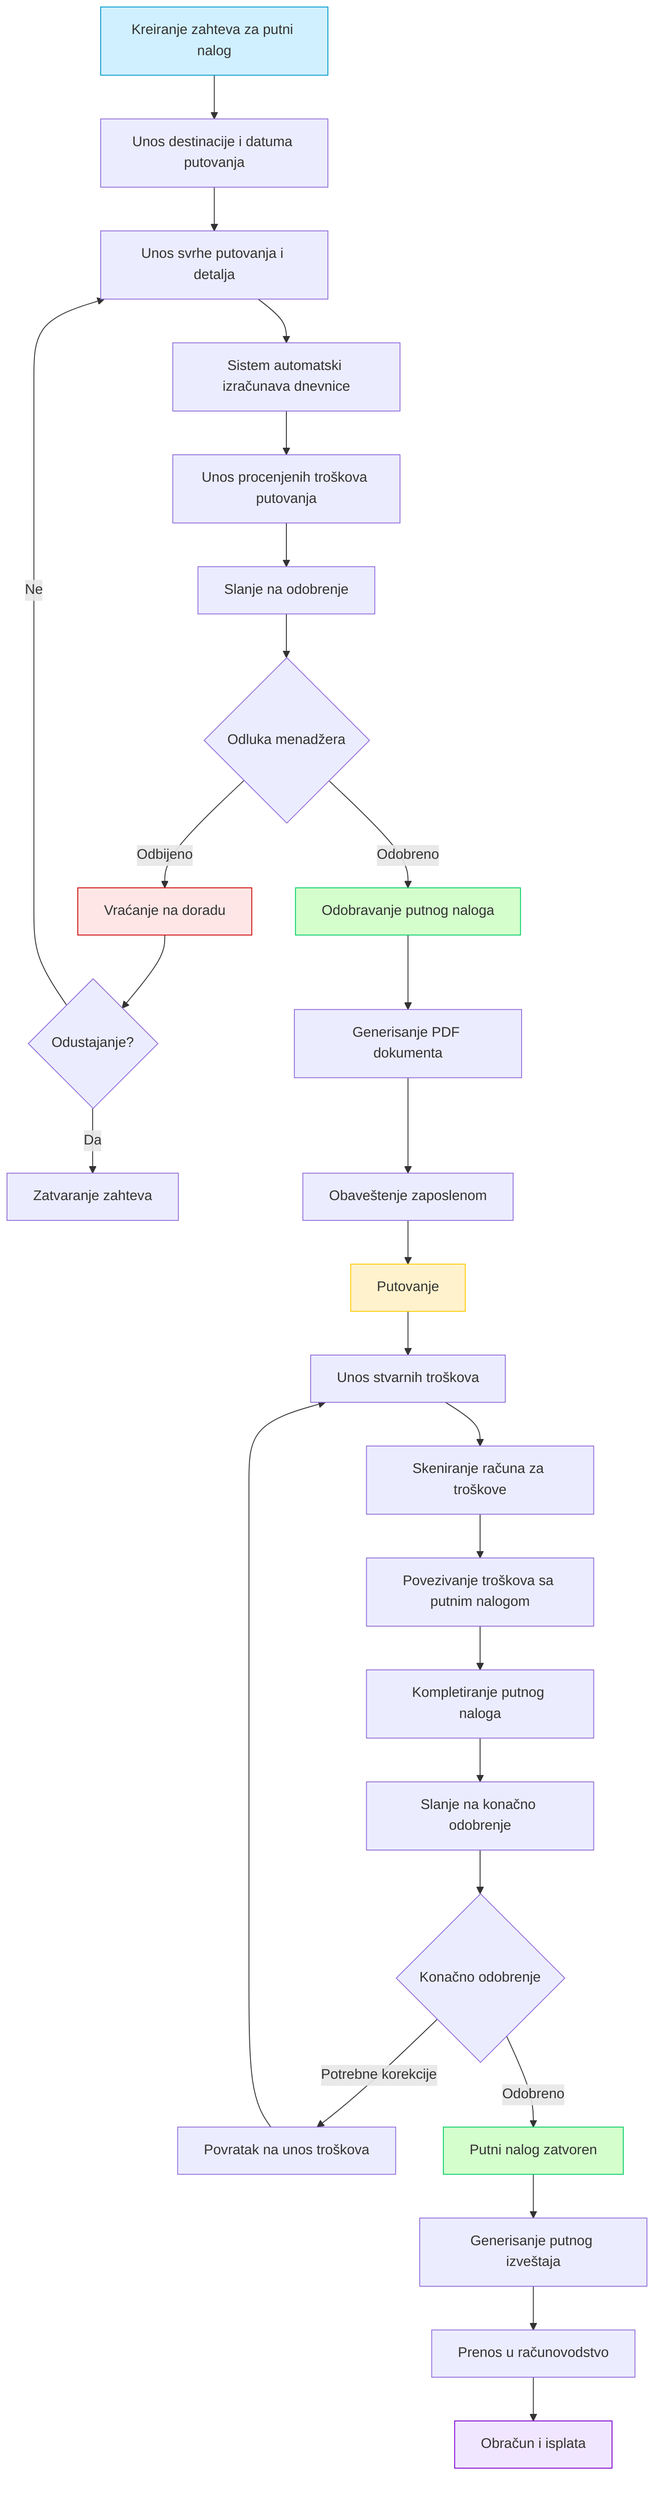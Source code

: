 flowchart TD
    A[Kreiranje zahteva za putni nalog] --> B[Unos destinacije i datuma putovanja]
    B --> C[Unos svrhe putovanja i detalja]
    C --> D[Sistem automatski izračunava dnevnice]
    D --> E[Unos procenjenih troškova putovanja]
    E --> F[Slanje na odobrenje]
    
    F --> G{Odluka menadžera}
    G -->|Odbijeno| H[Vraćanje na doradu]
    H --> I{Odustajanje?}
    I -->|Da| J[Zatvaranje zahteva]
    I -->|Ne| C
    
    G -->|Odobreno| K[Odobravanje putnog naloga]
    K --> L[Generisanje PDF dokumenta]
    L --> M[Obaveštenje zaposlenom]
    
    M --> N[Putovanje]
    
    N --> O[Unos stvarnih troškova]
    O --> P[Skeniranje računa za troškove]
    P --> Q[Povezivanje troškova sa putnim nalogom]
    
    Q --> R[Kompletiranje putnog naloga]
    R --> S[Slanje na konačno odobrenje]
    
    S --> T{Konačno odobrenje}
    T -->|Potrebne korekcije| U[Povratak na unos troškova]
    U --> O
    
    T -->|Odobreno| V[Putni nalog zatvoren]
    V --> W[Generisanje putnog izveštaja]
    W --> X[Prenos u računovodstvo]
    X --> Y[Obračun i isplata]
    
    style A fill:#d1f0ff,stroke:#0099cc
    style K fill:#d4ffcc,stroke:#00cc66
    style H fill:#ffe6e6,stroke:#cc0000
    style V fill:#d4ffcc,stroke:#00cc66
    style N fill:#fff2cc,stroke:#ffcc00
    style Y fill:#f0e6ff,stroke:#8000cc